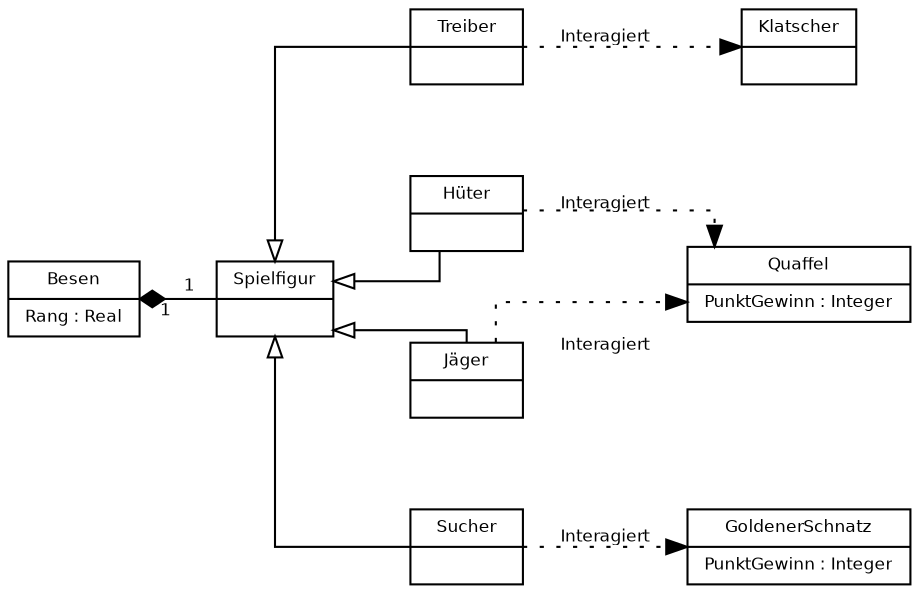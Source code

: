 digraph G {
    fontname = "Helvetica"
    fontsize = 8
    rankdir="LR";
    nodesep = "0.6"
    splines=ortho

    node [
        fontname = "Helvetica"
        fontsize = 8
        shape = "record"
    ]

    edge [
        fontname = "Helvetica"
        fontsize = 8
        arrowhead = "onormal"
        labeldistance = 1.4
    ]

    Besen [
        label = "Besen|Rang : Real"
    ]

    Spielfigur [
        label = "Spielfigur|"
    ]

    Quaffel [
        label = "Quaffel|PunktGewinn : Integer"
    ]

    Klatscher [
        label = "Klatscher|"
    ]

    GoldenerSchnatz [
        label = "GoldenerSchnatz|PunktGewinn : Integer"
    ]

    Jaeger [
        label = "Jäger|"
    ]

    Treiber [
        label = "Treiber|"
    ]
    Hueter [
        label = "Hüter|"
    ]
    Sucher [
        label = "Sucher|"
    ]

    Jaeger -> Quaffel [
        style = "dotted"
        arrowhead = "normal"
        label = "Interagiert"
    ]   
    Treiber -> Klatscher [
        style = "dotted"
        arrowhead = "normal"
        label = "Interagiert"
    ]   

    Hueter -> Quaffel [
        style = "dotted"
        arrowhead = "normal"
        label = "Interagiert"
    ]   

    Sucher -> GoldenerSchnatz [
        style = "dotted"
        arrowhead = "normal"
        label = "Interagiert"
    ]   

    Spielfigur -> Jaeger [
        arrowtail = "onormal"
        arrowhead = "none"
        dir = "both"
    ]

    Spielfigur -> Treiber[
        arrowtail = "onormal"
        arrowhead = "none"
        dir = "both"
    ]

    Spielfigur -> Hueter[
        arrowtail = "onormal"
        arrowhead = "none"
        dir = "both"
    ]

    Spielfigur -> Sucher[
        arrowtail = "onormal"
        arrowhead = "none"
        dir = "both"
    ]


    Besen -> Spielfigur [
        arrowtail = "diamond"
        arrowhead = "none"
        dir = "both"
        headlabel = "1"
        taillabel = "1"
    ]
}    
